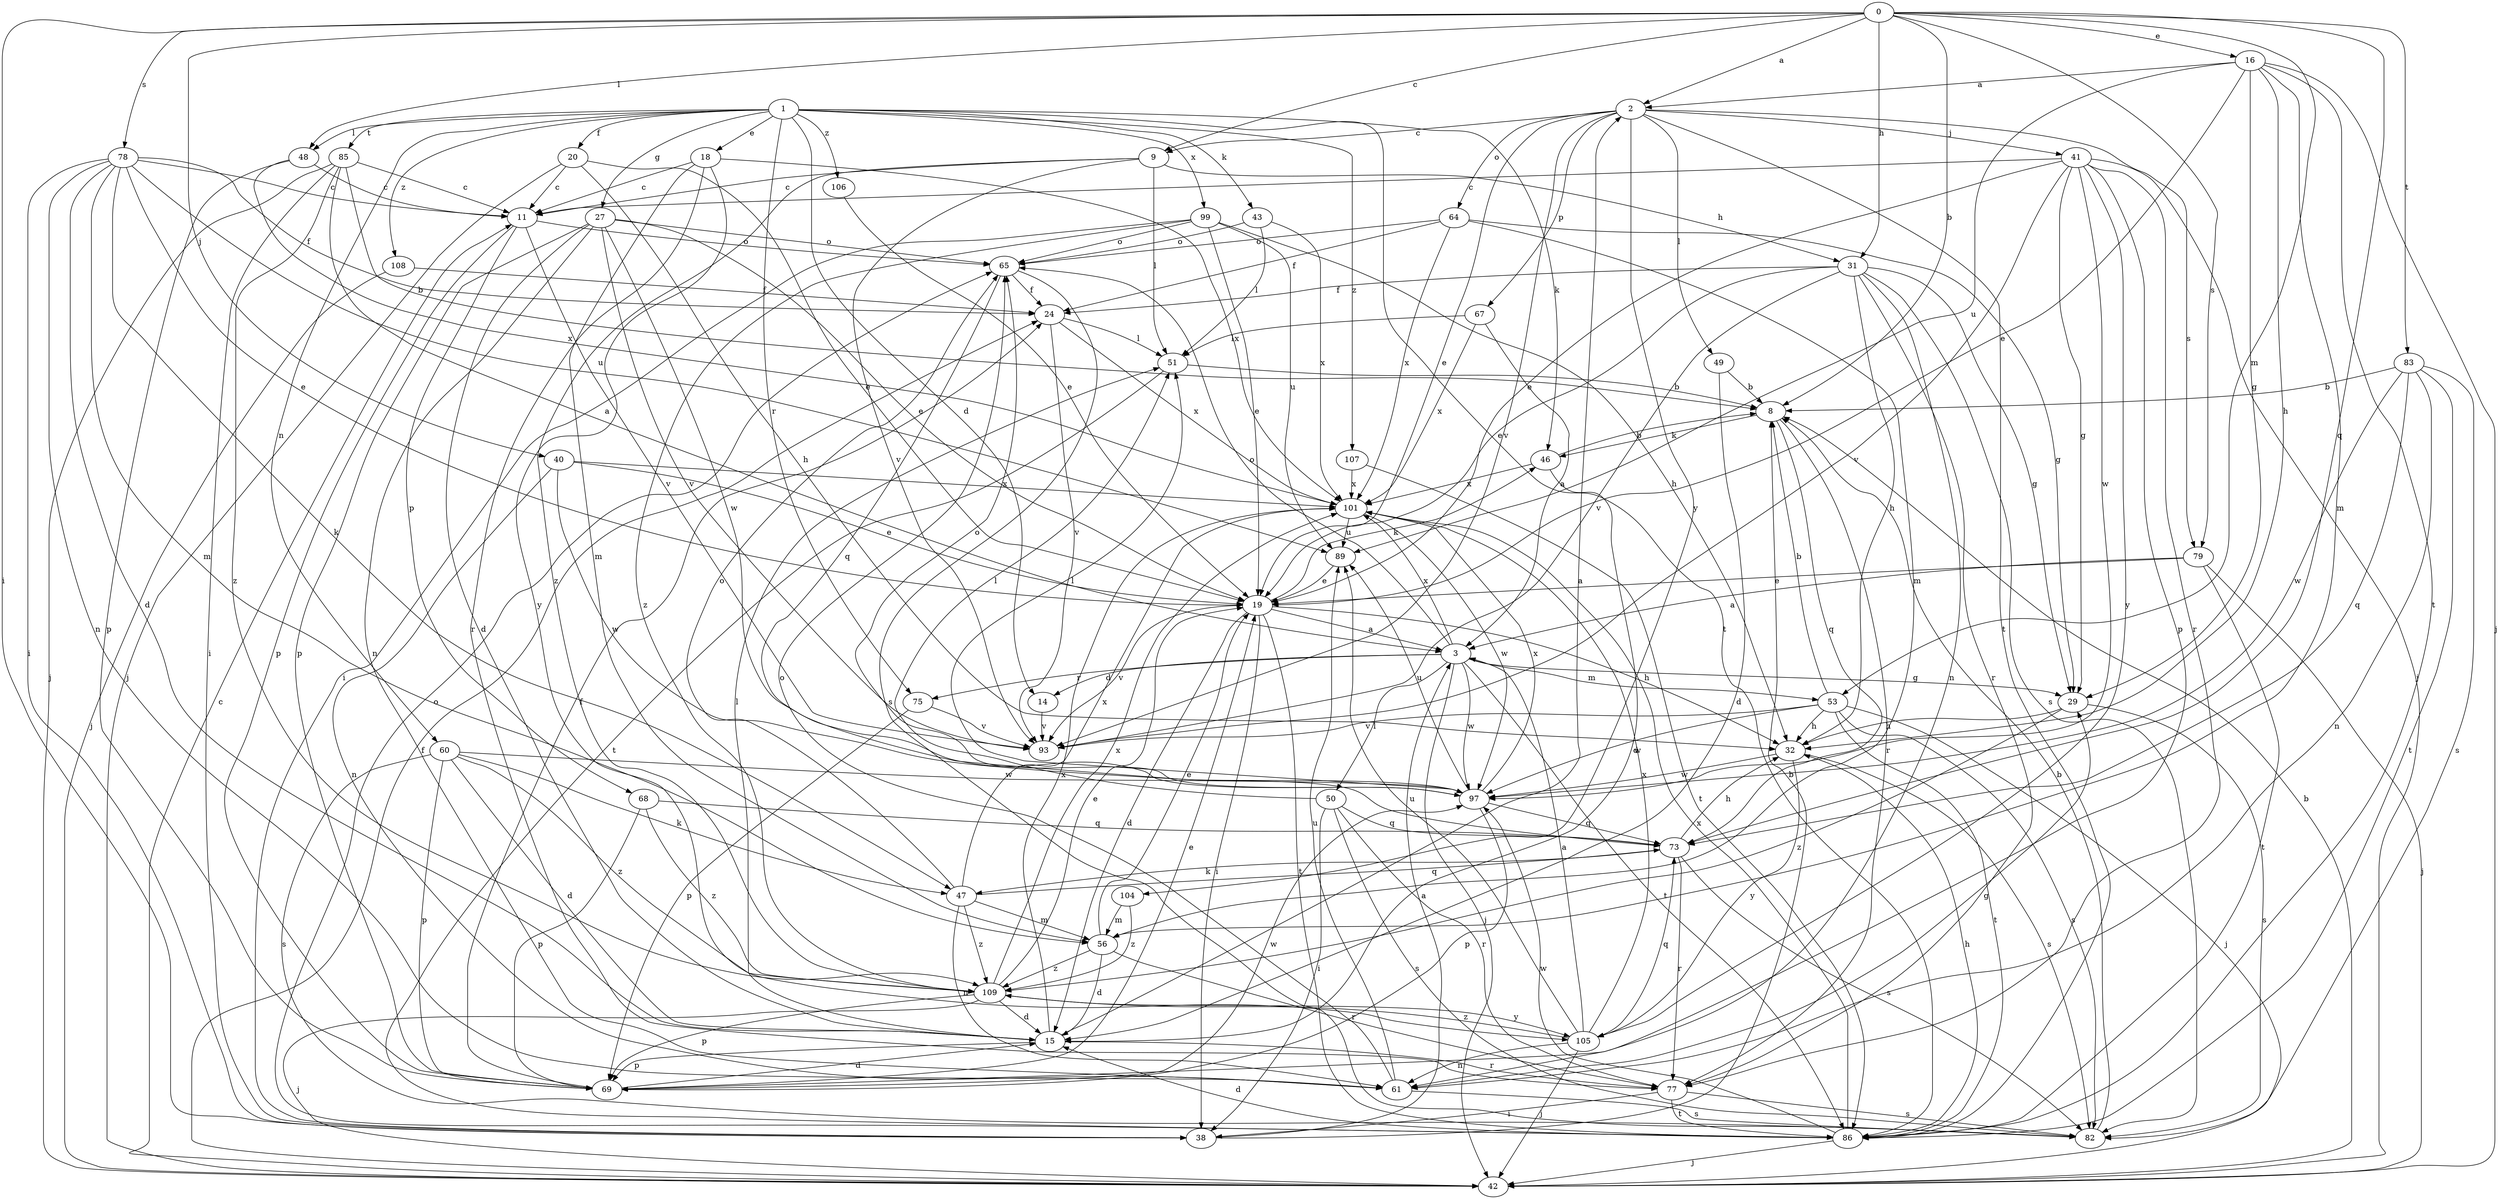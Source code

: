 strict digraph  {
0;
1;
2;
3;
8;
9;
11;
14;
15;
16;
18;
19;
20;
24;
27;
29;
31;
32;
38;
40;
41;
42;
43;
46;
47;
48;
49;
50;
51;
53;
56;
60;
61;
64;
65;
67;
68;
69;
73;
75;
77;
78;
79;
82;
83;
85;
86;
89;
93;
97;
99;
101;
104;
105;
106;
107;
108;
109;
0 -> 2  [label=a];
0 -> 8  [label=b];
0 -> 9  [label=c];
0 -> 16  [label=e];
0 -> 31  [label=h];
0 -> 38  [label=i];
0 -> 40  [label=j];
0 -> 48  [label=l];
0 -> 53  [label=m];
0 -> 73  [label=q];
0 -> 78  [label=s];
0 -> 79  [label=s];
0 -> 83  [label=t];
1 -> 14  [label=d];
1 -> 18  [label=e];
1 -> 20  [label=f];
1 -> 27  [label=g];
1 -> 43  [label=k];
1 -> 46  [label=k];
1 -> 48  [label=l];
1 -> 60  [label=n];
1 -> 75  [label=r];
1 -> 85  [label=t];
1 -> 86  [label=t];
1 -> 99  [label=x];
1 -> 106  [label=z];
1 -> 107  [label=z];
1 -> 108  [label=z];
2 -> 9  [label=c];
2 -> 19  [label=e];
2 -> 41  [label=j];
2 -> 49  [label=l];
2 -> 64  [label=o];
2 -> 67  [label=p];
2 -> 79  [label=s];
2 -> 86  [label=t];
2 -> 93  [label=v];
2 -> 104  [label=y];
3 -> 14  [label=d];
3 -> 29  [label=g];
3 -> 42  [label=j];
3 -> 50  [label=l];
3 -> 53  [label=m];
3 -> 65  [label=o];
3 -> 75  [label=r];
3 -> 86  [label=t];
3 -> 97  [label=w];
3 -> 101  [label=x];
8 -> 46  [label=k];
8 -> 73  [label=q];
8 -> 77  [label=r];
9 -> 11  [label=c];
9 -> 31  [label=h];
9 -> 51  [label=l];
9 -> 93  [label=v];
9 -> 109  [label=z];
11 -> 65  [label=o];
11 -> 68  [label=p];
11 -> 69  [label=p];
11 -> 93  [label=v];
14 -> 93  [label=v];
15 -> 2  [label=a];
15 -> 51  [label=l];
15 -> 69  [label=p];
15 -> 77  [label=r];
15 -> 101  [label=x];
16 -> 2  [label=a];
16 -> 19  [label=e];
16 -> 29  [label=g];
16 -> 32  [label=h];
16 -> 42  [label=j];
16 -> 56  [label=m];
16 -> 86  [label=t];
16 -> 89  [label=u];
18 -> 11  [label=c];
18 -> 56  [label=m];
18 -> 77  [label=r];
18 -> 101  [label=x];
18 -> 105  [label=y];
19 -> 3  [label=a];
19 -> 15  [label=d];
19 -> 32  [label=h];
19 -> 38  [label=i];
19 -> 46  [label=k];
19 -> 86  [label=t];
19 -> 93  [label=v];
20 -> 11  [label=c];
20 -> 19  [label=e];
20 -> 32  [label=h];
20 -> 42  [label=j];
24 -> 51  [label=l];
24 -> 93  [label=v];
24 -> 101  [label=x];
27 -> 15  [label=d];
27 -> 19  [label=e];
27 -> 61  [label=n];
27 -> 65  [label=o];
27 -> 69  [label=p];
27 -> 93  [label=v];
27 -> 97  [label=w];
29 -> 32  [label=h];
29 -> 82  [label=s];
29 -> 109  [label=z];
31 -> 19  [label=e];
31 -> 24  [label=f];
31 -> 29  [label=g];
31 -> 32  [label=h];
31 -> 61  [label=n];
31 -> 77  [label=r];
31 -> 82  [label=s];
31 -> 93  [label=v];
32 -> 82  [label=s];
32 -> 97  [label=w];
32 -> 105  [label=y];
38 -> 3  [label=a];
38 -> 8  [label=b];
40 -> 19  [label=e];
40 -> 61  [label=n];
40 -> 97  [label=w];
40 -> 101  [label=x];
41 -> 11  [label=c];
41 -> 19  [label=e];
41 -> 29  [label=g];
41 -> 42  [label=j];
41 -> 69  [label=p];
41 -> 77  [label=r];
41 -> 93  [label=v];
41 -> 97  [label=w];
41 -> 105  [label=y];
42 -> 8  [label=b];
42 -> 11  [label=c];
42 -> 24  [label=f];
43 -> 51  [label=l];
43 -> 65  [label=o];
43 -> 101  [label=x];
46 -> 8  [label=b];
46 -> 15  [label=d];
46 -> 101  [label=x];
47 -> 56  [label=m];
47 -> 61  [label=n];
47 -> 65  [label=o];
47 -> 73  [label=q];
47 -> 101  [label=x];
47 -> 109  [label=z];
48 -> 11  [label=c];
48 -> 69  [label=p];
48 -> 101  [label=x];
49 -> 8  [label=b];
49 -> 15  [label=d];
50 -> 38  [label=i];
50 -> 51  [label=l];
50 -> 73  [label=q];
50 -> 77  [label=r];
50 -> 82  [label=s];
51 -> 8  [label=b];
51 -> 86  [label=t];
53 -> 8  [label=b];
53 -> 32  [label=h];
53 -> 42  [label=j];
53 -> 82  [label=s];
53 -> 86  [label=t];
53 -> 93  [label=v];
53 -> 97  [label=w];
56 -> 15  [label=d];
56 -> 19  [label=e];
56 -> 77  [label=r];
56 -> 109  [label=z];
60 -> 15  [label=d];
60 -> 47  [label=k];
60 -> 69  [label=p];
60 -> 82  [label=s];
60 -> 97  [label=w];
60 -> 109  [label=z];
61 -> 29  [label=g];
61 -> 65  [label=o];
61 -> 82  [label=s];
61 -> 89  [label=u];
64 -> 24  [label=f];
64 -> 29  [label=g];
64 -> 56  [label=m];
64 -> 65  [label=o];
64 -> 101  [label=x];
65 -> 24  [label=f];
65 -> 73  [label=q];
65 -> 82  [label=s];
67 -> 3  [label=a];
67 -> 51  [label=l];
67 -> 101  [label=x];
68 -> 69  [label=p];
68 -> 73  [label=q];
68 -> 109  [label=z];
69 -> 15  [label=d];
69 -> 19  [label=e];
69 -> 24  [label=f];
69 -> 97  [label=w];
73 -> 32  [label=h];
73 -> 47  [label=k];
73 -> 77  [label=r];
73 -> 82  [label=s];
75 -> 69  [label=p];
75 -> 93  [label=v];
77 -> 38  [label=i];
77 -> 82  [label=s];
77 -> 86  [label=t];
78 -> 11  [label=c];
78 -> 15  [label=d];
78 -> 19  [label=e];
78 -> 24  [label=f];
78 -> 38  [label=i];
78 -> 47  [label=k];
78 -> 56  [label=m];
78 -> 61  [label=n];
78 -> 89  [label=u];
79 -> 3  [label=a];
79 -> 19  [label=e];
79 -> 42  [label=j];
79 -> 86  [label=t];
82 -> 8  [label=b];
83 -> 8  [label=b];
83 -> 61  [label=n];
83 -> 73  [label=q];
83 -> 82  [label=s];
83 -> 86  [label=t];
83 -> 97  [label=w];
85 -> 3  [label=a];
85 -> 8  [label=b];
85 -> 11  [label=c];
85 -> 38  [label=i];
85 -> 42  [label=j];
85 -> 109  [label=z];
86 -> 15  [label=d];
86 -> 32  [label=h];
86 -> 42  [label=j];
86 -> 65  [label=o];
86 -> 97  [label=w];
86 -> 101  [label=x];
89 -> 19  [label=e];
97 -> 51  [label=l];
97 -> 65  [label=o];
97 -> 69  [label=p];
97 -> 73  [label=q];
97 -> 89  [label=u];
97 -> 101  [label=x];
99 -> 19  [label=e];
99 -> 32  [label=h];
99 -> 38  [label=i];
99 -> 65  [label=o];
99 -> 89  [label=u];
99 -> 109  [label=z];
101 -> 89  [label=u];
101 -> 97  [label=w];
104 -> 56  [label=m];
104 -> 109  [label=z];
105 -> 3  [label=a];
105 -> 42  [label=j];
105 -> 61  [label=n];
105 -> 73  [label=q];
105 -> 89  [label=u];
105 -> 101  [label=x];
105 -> 109  [label=z];
106 -> 19  [label=e];
107 -> 86  [label=t];
107 -> 101  [label=x];
108 -> 24  [label=f];
108 -> 42  [label=j];
109 -> 15  [label=d];
109 -> 19  [label=e];
109 -> 42  [label=j];
109 -> 69  [label=p];
109 -> 101  [label=x];
109 -> 105  [label=y];
}
